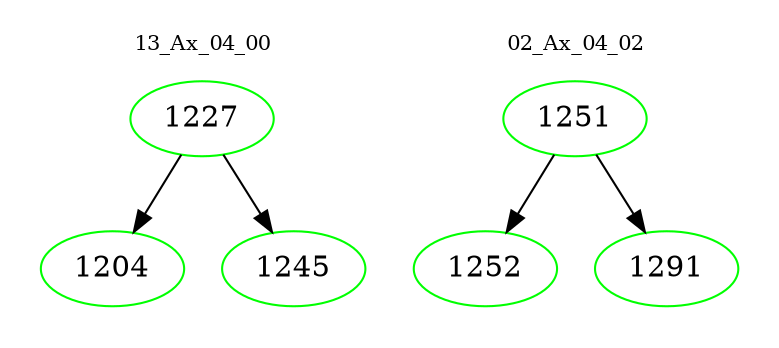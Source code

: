 digraph{
subgraph cluster_0 {
color = white
label = "13_Ax_04_00";
fontsize=10;
T0_1227 [label="1227", color="green"]
T0_1227 -> T0_1204 [color="black"]
T0_1204 [label="1204", color="green"]
T0_1227 -> T0_1245 [color="black"]
T0_1245 [label="1245", color="green"]
}
subgraph cluster_1 {
color = white
label = "02_Ax_04_02";
fontsize=10;
T1_1251 [label="1251", color="green"]
T1_1251 -> T1_1252 [color="black"]
T1_1252 [label="1252", color="green"]
T1_1251 -> T1_1291 [color="black"]
T1_1291 [label="1291", color="green"]
}
}
